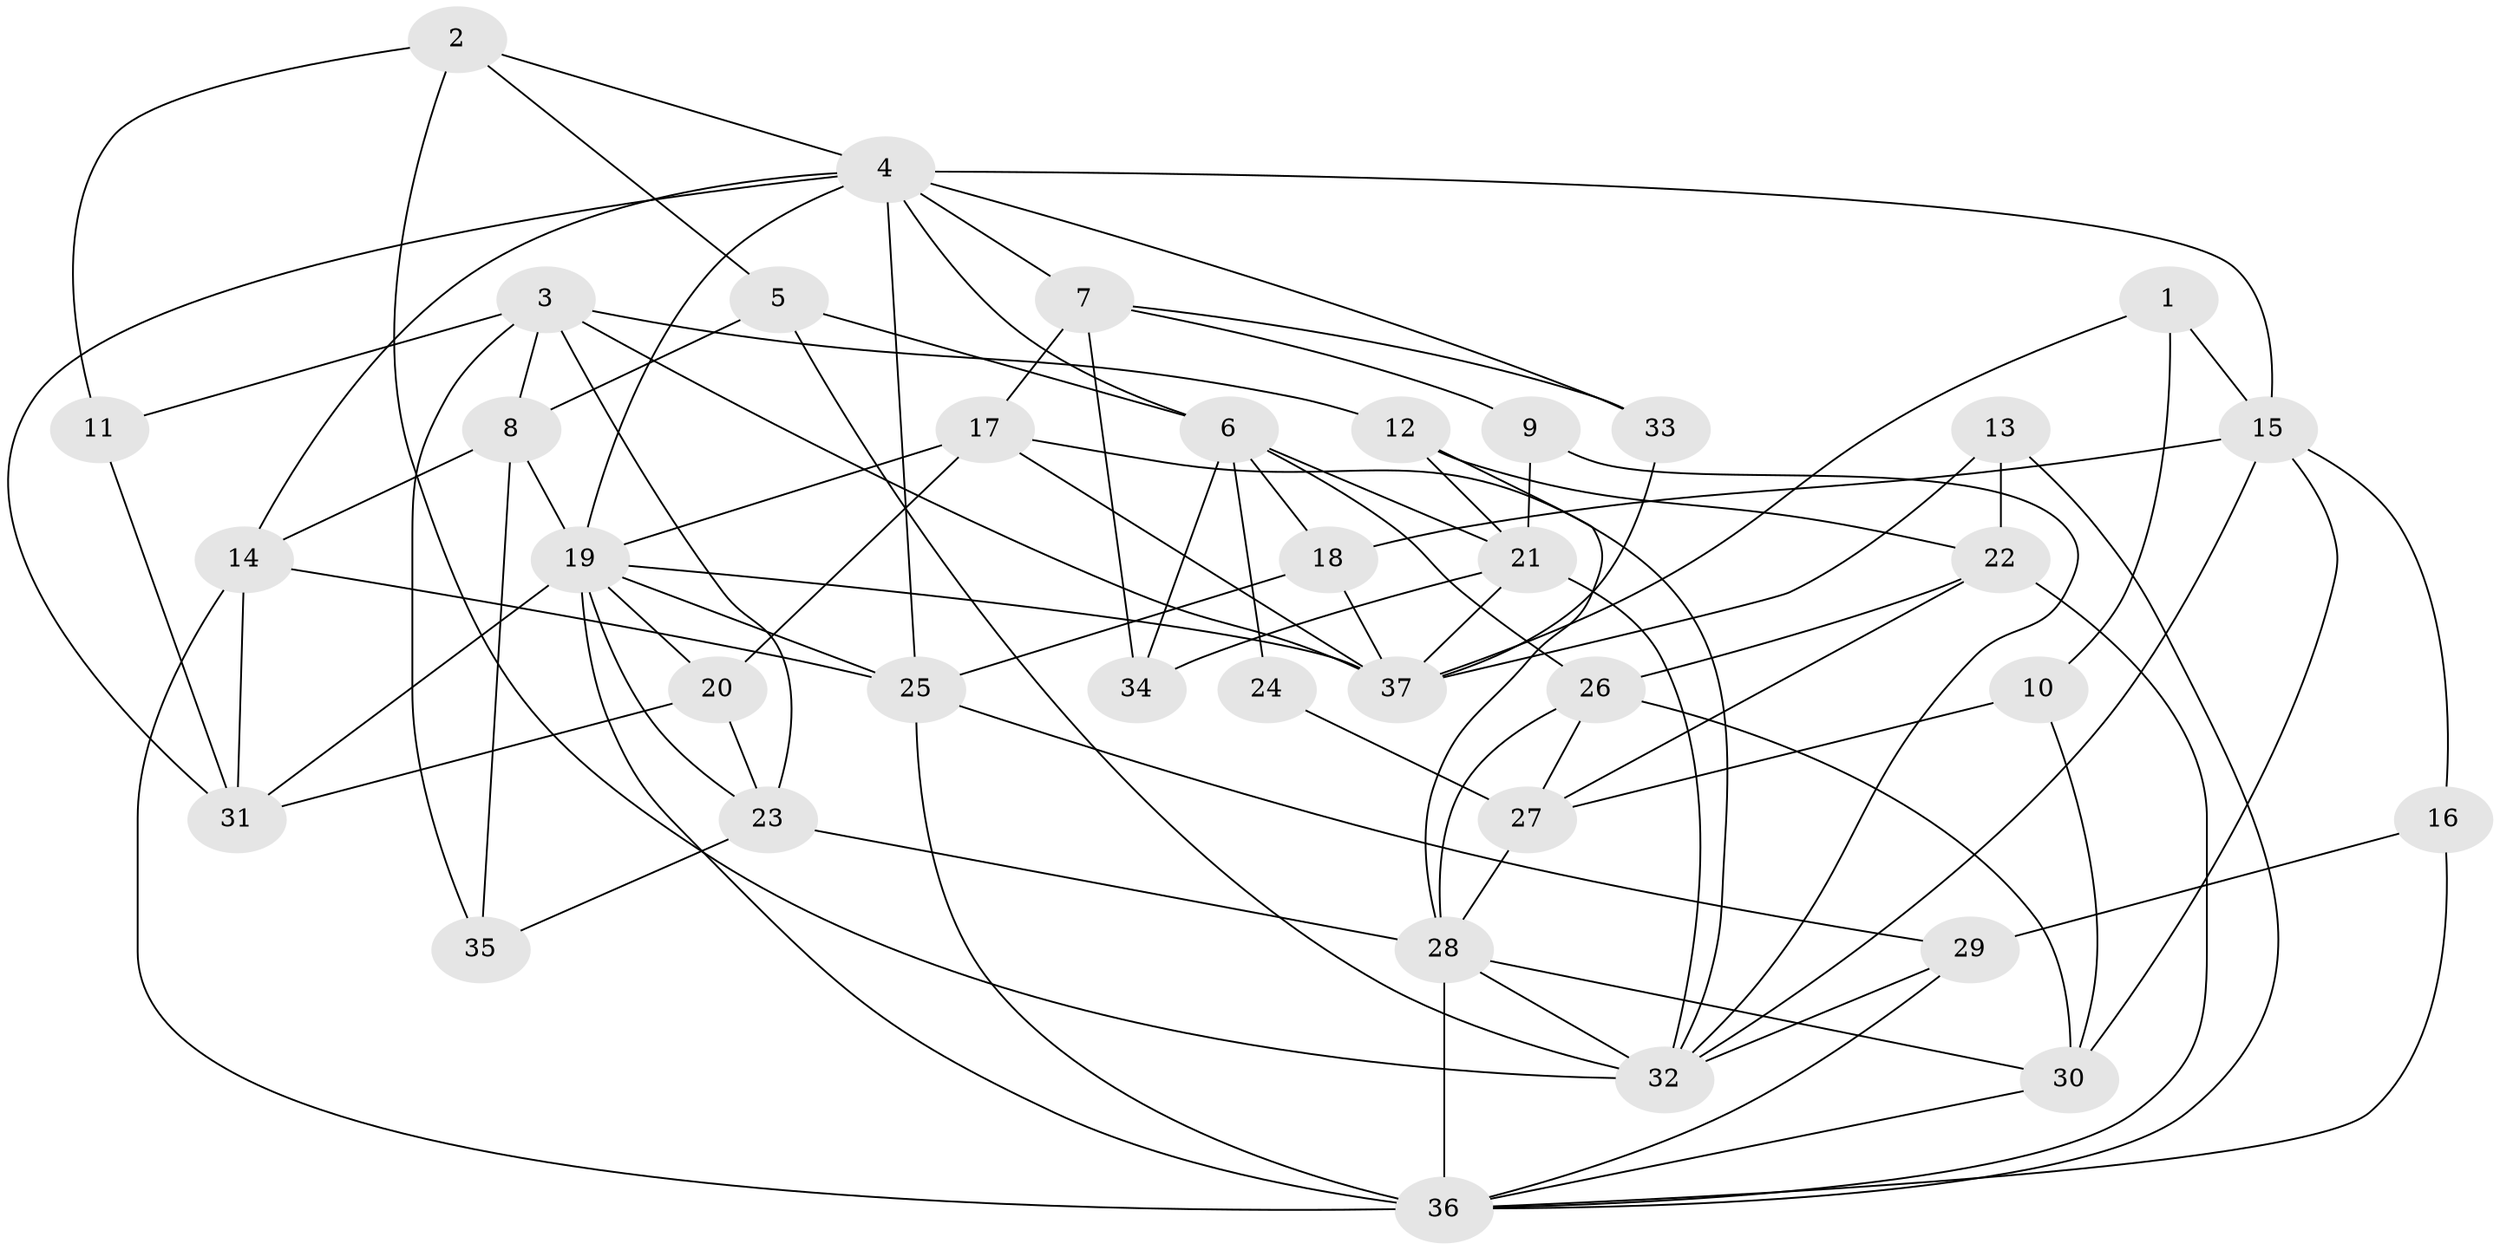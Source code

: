 // original degree distribution, {4: 0.3013698630136986, 3: 0.3013698630136986, 5: 0.2054794520547945, 9: 0.0136986301369863, 6: 0.0410958904109589, 2: 0.0958904109589041, 7: 0.0273972602739726, 8: 0.0136986301369863}
// Generated by graph-tools (version 1.1) at 2025/37/03/04/25 23:37:01]
// undirected, 37 vertices, 92 edges
graph export_dot {
  node [color=gray90,style=filled];
  1;
  2;
  3;
  4;
  5;
  6;
  7;
  8;
  9;
  10;
  11;
  12;
  13;
  14;
  15;
  16;
  17;
  18;
  19;
  20;
  21;
  22;
  23;
  24;
  25;
  26;
  27;
  28;
  29;
  30;
  31;
  32;
  33;
  34;
  35;
  36;
  37;
  1 -- 10 [weight=1.0];
  1 -- 15 [weight=1.0];
  1 -- 37 [weight=1.0];
  2 -- 4 [weight=1.0];
  2 -- 5 [weight=1.0];
  2 -- 11 [weight=1.0];
  2 -- 32 [weight=1.0];
  3 -- 8 [weight=1.0];
  3 -- 11 [weight=1.0];
  3 -- 12 [weight=1.0];
  3 -- 23 [weight=2.0];
  3 -- 35 [weight=2.0];
  3 -- 37 [weight=1.0];
  4 -- 6 [weight=1.0];
  4 -- 7 [weight=1.0];
  4 -- 14 [weight=2.0];
  4 -- 15 [weight=2.0];
  4 -- 19 [weight=1.0];
  4 -- 25 [weight=1.0];
  4 -- 31 [weight=2.0];
  4 -- 33 [weight=2.0];
  5 -- 6 [weight=1.0];
  5 -- 8 [weight=2.0];
  5 -- 32 [weight=1.0];
  6 -- 18 [weight=1.0];
  6 -- 21 [weight=1.0];
  6 -- 24 [weight=1.0];
  6 -- 26 [weight=1.0];
  6 -- 34 [weight=1.0];
  7 -- 9 [weight=1.0];
  7 -- 17 [weight=1.0];
  7 -- 33 [weight=1.0];
  7 -- 34 [weight=1.0];
  8 -- 14 [weight=1.0];
  8 -- 19 [weight=1.0];
  8 -- 35 [weight=2.0];
  9 -- 21 [weight=1.0];
  9 -- 32 [weight=1.0];
  10 -- 27 [weight=1.0];
  10 -- 30 [weight=1.0];
  11 -- 31 [weight=1.0];
  12 -- 21 [weight=1.0];
  12 -- 22 [weight=1.0];
  12 -- 28 [weight=1.0];
  13 -- 22 [weight=1.0];
  13 -- 36 [weight=1.0];
  13 -- 37 [weight=1.0];
  14 -- 25 [weight=1.0];
  14 -- 31 [weight=1.0];
  14 -- 36 [weight=1.0];
  15 -- 16 [weight=1.0];
  15 -- 18 [weight=1.0];
  15 -- 30 [weight=1.0];
  15 -- 32 [weight=1.0];
  16 -- 29 [weight=1.0];
  16 -- 36 [weight=1.0];
  17 -- 19 [weight=1.0];
  17 -- 20 [weight=1.0];
  17 -- 32 [weight=1.0];
  17 -- 37 [weight=1.0];
  18 -- 25 [weight=2.0];
  18 -- 37 [weight=1.0];
  19 -- 20 [weight=1.0];
  19 -- 23 [weight=1.0];
  19 -- 25 [weight=2.0];
  19 -- 31 [weight=1.0];
  19 -- 36 [weight=1.0];
  19 -- 37 [weight=1.0];
  20 -- 23 [weight=1.0];
  20 -- 31 [weight=1.0];
  21 -- 32 [weight=1.0];
  21 -- 34 [weight=1.0];
  21 -- 37 [weight=1.0];
  22 -- 26 [weight=1.0];
  22 -- 27 [weight=1.0];
  22 -- 36 [weight=1.0];
  23 -- 28 [weight=1.0];
  23 -- 35 [weight=1.0];
  24 -- 27 [weight=2.0];
  25 -- 29 [weight=1.0];
  25 -- 36 [weight=3.0];
  26 -- 27 [weight=1.0];
  26 -- 28 [weight=2.0];
  26 -- 30 [weight=1.0];
  27 -- 28 [weight=1.0];
  28 -- 30 [weight=1.0];
  28 -- 32 [weight=2.0];
  28 -- 36 [weight=1.0];
  29 -- 32 [weight=1.0];
  29 -- 36 [weight=1.0];
  30 -- 36 [weight=1.0];
  33 -- 37 [weight=2.0];
}
